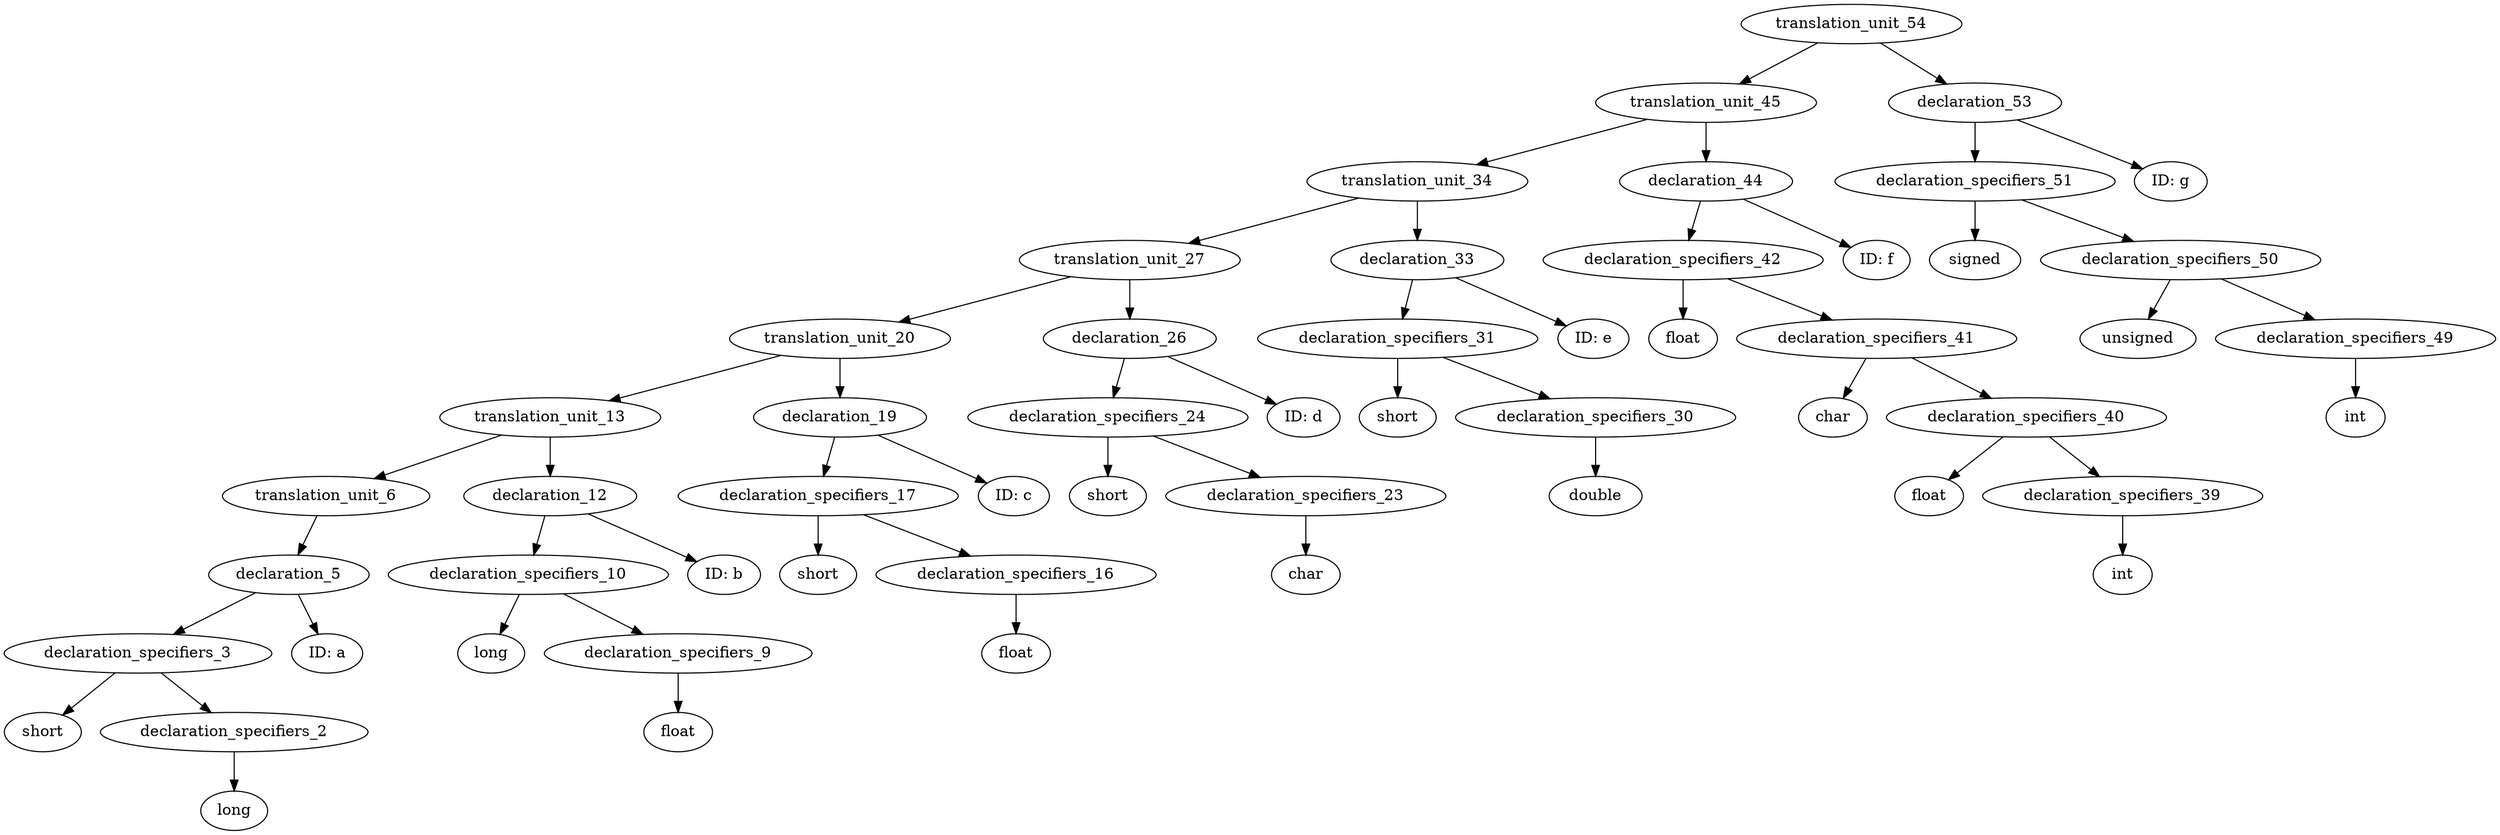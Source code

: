 digraph AST {
	translation_unit_54 -> translation_unit_45;
	translation_unit_45 -> translation_unit_34;
	translation_unit_34 -> translation_unit_27;
	translation_unit_27 -> translation_unit_20;
	translation_unit_20 -> translation_unit_13;
	translation_unit_13 -> translation_unit_6;
	translation_unit_6 -> declaration_5;
	declaration_5 [label="declaration_5"]
	declaration_5 -> declaration_specifiers_3;
	declaration_specifiers_3 [label="declaration_specifiers_3"]
	declaration_specifiers_3 -> type_specifier_0;
	type_specifier_0 [label="short"]
	declaration_specifiers_3 -> declaration_specifiers_2;
	declaration_specifiers_2 [label="declaration_specifiers_2"]
	declaration_specifiers_2 -> type_specifier_1;
	type_specifier_1 [label="long"]
	declaration_5 -> identifier_4;
	identifier_4 [label="ID: a"]
	translation_unit_13 -> declaration_12;
	declaration_12 [label="declaration_12"]
	declaration_12 -> declaration_specifiers_10;
	declaration_specifiers_10 [label="declaration_specifiers_10"]
	declaration_specifiers_10 -> type_specifier_7;
	type_specifier_7 [label="long"]
	declaration_specifiers_10 -> declaration_specifiers_9;
	declaration_specifiers_9 [label="declaration_specifiers_9"]
	declaration_specifiers_9 -> type_specifier_8;
	type_specifier_8 [label="float"]
	declaration_12 -> identifier_11;
	identifier_11 [label="ID: b"]
	translation_unit_20 -> declaration_19;
	declaration_19 [label="declaration_19"]
	declaration_19 -> declaration_specifiers_17;
	declaration_specifiers_17 [label="declaration_specifiers_17"]
	declaration_specifiers_17 -> type_specifier_14;
	type_specifier_14 [label="short"]
	declaration_specifiers_17 -> declaration_specifiers_16;
	declaration_specifiers_16 [label="declaration_specifiers_16"]
	declaration_specifiers_16 -> type_specifier_15;
	type_specifier_15 [label="float"]
	declaration_19 -> identifier_18;
	identifier_18 [label="ID: c"]
	translation_unit_27 -> declaration_26;
	declaration_26 [label="declaration_26"]
	declaration_26 -> declaration_specifiers_24;
	declaration_specifiers_24 [label="declaration_specifiers_24"]
	declaration_specifiers_24 -> type_specifier_21;
	type_specifier_21 [label="short"]
	declaration_specifiers_24 -> declaration_specifiers_23;
	declaration_specifiers_23 [label="declaration_specifiers_23"]
	declaration_specifiers_23 -> type_specifier_22;
	type_specifier_22 [label="char"]
	declaration_26 -> identifier_25;
	identifier_25 [label="ID: d"]
	translation_unit_34 -> declaration_33;
	declaration_33 [label="declaration_33"]
	declaration_33 -> declaration_specifiers_31;
	declaration_specifiers_31 [label="declaration_specifiers_31"]
	declaration_specifiers_31 -> type_specifier_28;
	type_specifier_28 [label="short"]
	declaration_specifiers_31 -> declaration_specifiers_30;
	declaration_specifiers_30 [label="declaration_specifiers_30"]
	declaration_specifiers_30 -> type_specifier_29;
	type_specifier_29 [label="double"]
	declaration_33 -> identifier_32;
	identifier_32 [label="ID: e"]
	translation_unit_45 -> declaration_44;
	declaration_44 [label="declaration_44"]
	declaration_44 -> declaration_specifiers_42;
	declaration_specifiers_42 [label="declaration_specifiers_42"]
	declaration_specifiers_42 -> type_specifier_35;
	type_specifier_35 [label="float"]
	declaration_specifiers_42 -> declaration_specifiers_41;
	declaration_specifiers_41 [label="declaration_specifiers_41"]
	declaration_specifiers_41 -> type_specifier_36;
	type_specifier_36 [label="char"]
	declaration_specifiers_41 -> declaration_specifiers_40;
	declaration_specifiers_40 [label="declaration_specifiers_40"]
	declaration_specifiers_40 -> type_specifier_37;
	type_specifier_37 [label="float"]
	declaration_specifiers_40 -> declaration_specifiers_39;
	declaration_specifiers_39 [label="declaration_specifiers_39"]
	declaration_specifiers_39 -> type_specifier_38;
	type_specifier_38 [label="int"]
	declaration_44 -> identifier_43;
	identifier_43 [label="ID: f"]
	translation_unit_54 -> declaration_53;
	declaration_53 [label="declaration_53"]
	declaration_53 -> declaration_specifiers_51;
	declaration_specifiers_51 [label="declaration_specifiers_51"]
	declaration_specifiers_51 -> type_specifier_46;
	type_specifier_46 [label="signed"]
	declaration_specifiers_51 -> declaration_specifiers_50;
	declaration_specifiers_50 [label="declaration_specifiers_50"]
	declaration_specifiers_50 -> type_specifier_47;
	type_specifier_47 [label="unsigned"]
	declaration_specifiers_50 -> declaration_specifiers_49;
	declaration_specifiers_49 [label="declaration_specifiers_49"]
	declaration_specifiers_49 -> type_specifier_48;
	type_specifier_48 [label="int"]
	declaration_53 -> identifier_52;
	identifier_52 [label="ID: g"]
}
